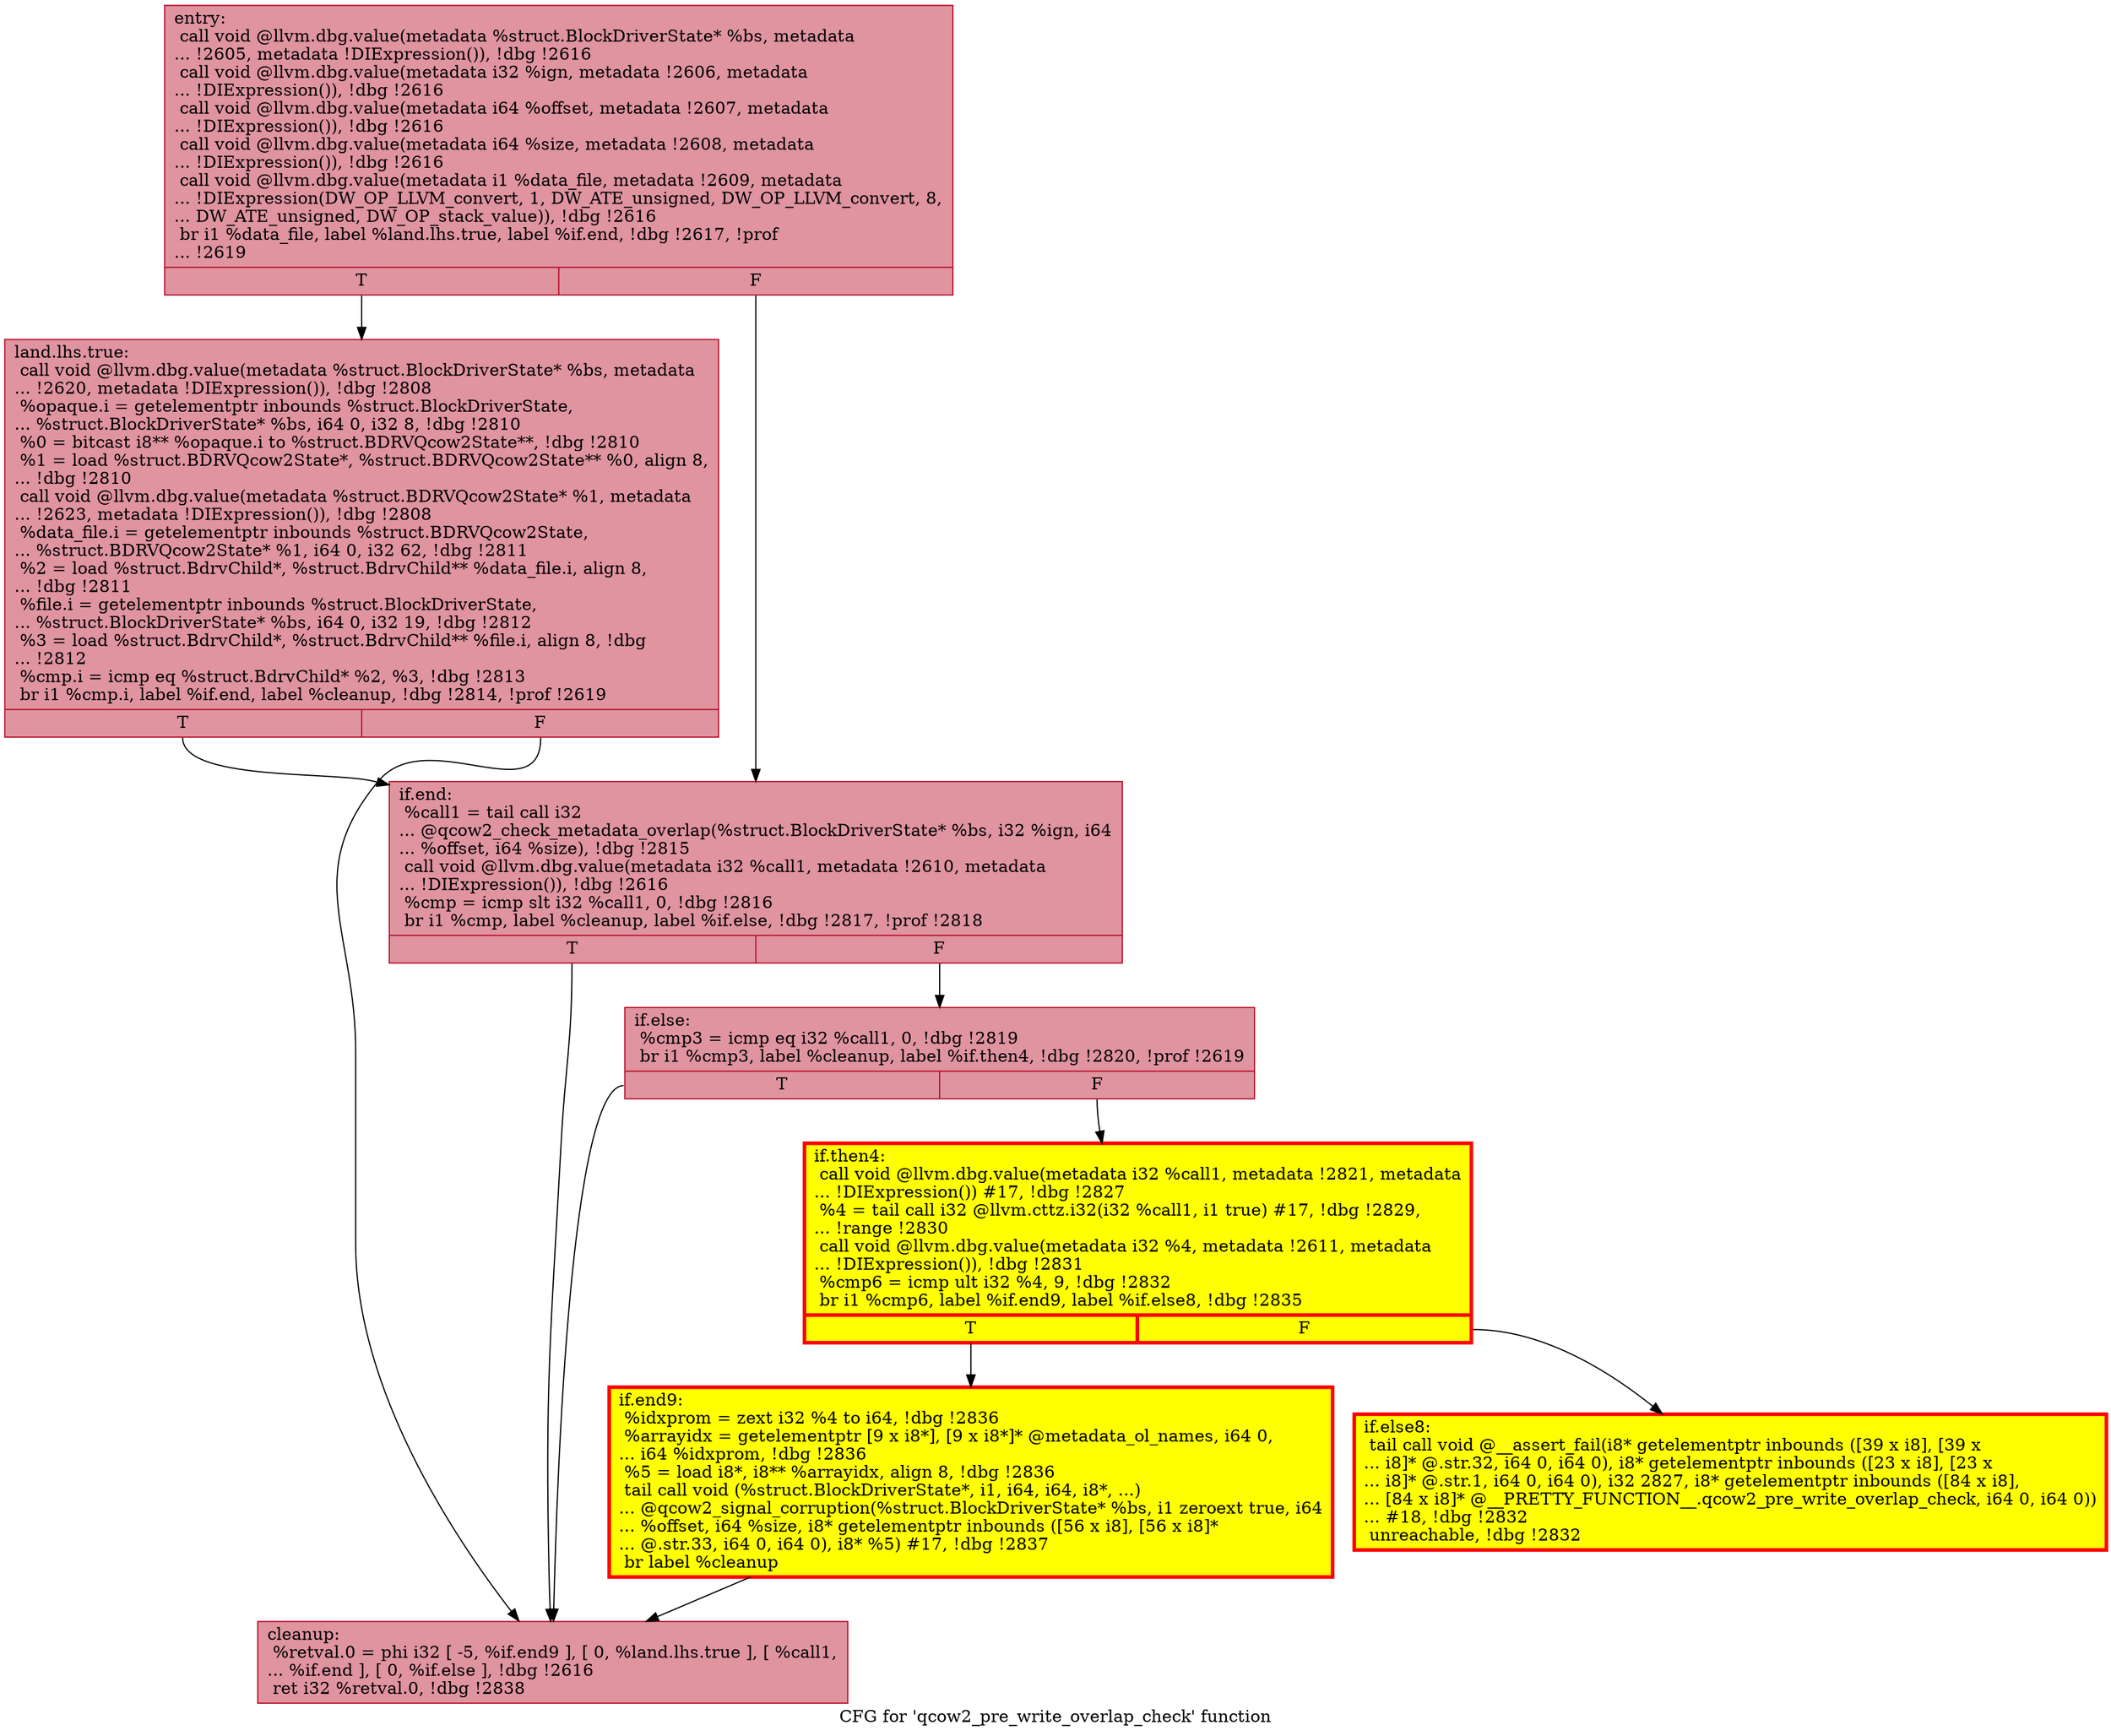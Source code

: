 digraph "CFG for 'qcow2_pre_write_overlap_check' function" {
	label="CFG for 'qcow2_pre_write_overlap_check' function";

	Node0x55f1d05284b0 [shape=record,color="#b70d28ff", style=filled, fillcolor="#b70d2870",label="{entry:\l  call void @llvm.dbg.value(metadata %struct.BlockDriverState* %bs, metadata\l... !2605, metadata !DIExpression()), !dbg !2616\l  call void @llvm.dbg.value(metadata i32 %ign, metadata !2606, metadata\l... !DIExpression()), !dbg !2616\l  call void @llvm.dbg.value(metadata i64 %offset, metadata !2607, metadata\l... !DIExpression()), !dbg !2616\l  call void @llvm.dbg.value(metadata i64 %size, metadata !2608, metadata\l... !DIExpression()), !dbg !2616\l  call void @llvm.dbg.value(metadata i1 %data_file, metadata !2609, metadata\l... !DIExpression(DW_OP_LLVM_convert, 1, DW_ATE_unsigned, DW_OP_LLVM_convert, 8,\l... DW_ATE_unsigned, DW_OP_stack_value)), !dbg !2616\l  br i1 %data_file, label %land.lhs.true, label %if.end, !dbg !2617, !prof\l... !2619\l|{<s0>T|<s1>F}}"];
	Node0x55f1d05284b0:s0 -> Node0x55f1d05fbd60;
	Node0x55f1d05284b0:s1 -> Node0x55f1d05fbd10;
	Node0x55f1d05fbd60 [shape=record,color="#b70d28ff", style=filled, fillcolor="#b70d2870",label="{land.lhs.true:                                    \l  call void @llvm.dbg.value(metadata %struct.BlockDriverState* %bs, metadata\l... !2620, metadata !DIExpression()), !dbg !2808\l  %opaque.i = getelementptr inbounds %struct.BlockDriverState,\l... %struct.BlockDriverState* %bs, i64 0, i32 8, !dbg !2810\l  %0 = bitcast i8** %opaque.i to %struct.BDRVQcow2State**, !dbg !2810\l  %1 = load %struct.BDRVQcow2State*, %struct.BDRVQcow2State** %0, align 8,\l... !dbg !2810\l  call void @llvm.dbg.value(metadata %struct.BDRVQcow2State* %1, metadata\l... !2623, metadata !DIExpression()), !dbg !2808\l  %data_file.i = getelementptr inbounds %struct.BDRVQcow2State,\l... %struct.BDRVQcow2State* %1, i64 0, i32 62, !dbg !2811\l  %2 = load %struct.BdrvChild*, %struct.BdrvChild** %data_file.i, align 8,\l... !dbg !2811\l  %file.i = getelementptr inbounds %struct.BlockDriverState,\l... %struct.BlockDriverState* %bs, i64 0, i32 19, !dbg !2812\l  %3 = load %struct.BdrvChild*, %struct.BdrvChild** %file.i, align 8, !dbg\l... !2812\l  %cmp.i = icmp eq %struct.BdrvChild* %2, %3, !dbg !2813\l  br i1 %cmp.i, label %if.end, label %cleanup, !dbg !2814, !prof !2619\l|{<s0>T|<s1>F}}"];
	Node0x55f1d05fbd60:s0 -> Node0x55f1d05fbd10;
	Node0x55f1d05fbd60:s1 -> Node0x55f1d05fc550;
	Node0x55f1d05fbd10 [shape=record,color="#b70d28ff", style=filled, fillcolor="#b70d2870",label="{if.end:                                           \l  %call1 = tail call i32\l... @qcow2_check_metadata_overlap(%struct.BlockDriverState* %bs, i32 %ign, i64\l... %offset, i64 %size), !dbg !2815\l  call void @llvm.dbg.value(metadata i32 %call1, metadata !2610, metadata\l... !DIExpression()), !dbg !2616\l  %cmp = icmp slt i32 %call1, 0, !dbg !2816\l  br i1 %cmp, label %cleanup, label %if.else, !dbg !2817, !prof !2818\l|{<s0>T|<s1>F}}"];
	Node0x55f1d05fbd10:s0 -> Node0x55f1d05fc550;
	Node0x55f1d05fbd10:s1 -> Node0x55f1d05fcd40;
	Node0x55f1d05fcd40 [shape=record,color="#b70d28ff", style=filled, fillcolor="#b70d2870",label="{if.else:                                          \l  %cmp3 = icmp eq i32 %call1, 0, !dbg !2819\l  br i1 %cmp3, label %cleanup, label %if.then4, !dbg !2820, !prof !2619\l|{<s0>T|<s1>F}}"];
	Node0x55f1d05fcd40:s0 -> Node0x55f1d05fc550;
	Node0x55f1d05fcd40:s1 -> Node0x55f1d05fb570;
	Node0x55f1d05fb570 [shape=record,penwidth=3.0, style="filled", color="red", fillcolor="yellow",label="{if.then4:                                         \l  call void @llvm.dbg.value(metadata i32 %call1, metadata !2821, metadata\l... !DIExpression()) #17, !dbg !2827\l  %4 = tail call i32 @llvm.cttz.i32(i32 %call1, i1 true) #17, !dbg !2829,\l... !range !2830\l  call void @llvm.dbg.value(metadata i32 %4, metadata !2611, metadata\l... !DIExpression()), !dbg !2831\l  %cmp6 = icmp ult i32 %4, 9, !dbg !2832\l  br i1 %cmp6, label %if.end9, label %if.else8, !dbg !2835\l|{<s0>T|<s1>F}}"];
	Node0x55f1d05fb570:s0 -> Node0x55f1d05fe780;
	Node0x55f1d05fb570:s1 -> Node0x55f1d05fe7d0;
	Node0x55f1d05fe7d0 [shape=record,penwidth=3.0, style="filled", color="red", fillcolor="yellow",label="{if.else8:                                         \l  tail call void @__assert_fail(i8* getelementptr inbounds ([39 x i8], [39 x\l... i8]* @.str.32, i64 0, i64 0), i8* getelementptr inbounds ([23 x i8], [23 x\l... i8]* @.str.1, i64 0, i64 0), i32 2827, i8* getelementptr inbounds ([84 x i8],\l... [84 x i8]* @__PRETTY_FUNCTION__.qcow2_pre_write_overlap_check, i64 0, i64 0))\l... #18, !dbg !2832\l  unreachable, !dbg !2832\l}"];
	Node0x55f1d05fe780 [shape=record,penwidth=3.0, style="filled", color="red", fillcolor="yellow",label="{if.end9:                                          \l  %idxprom = zext i32 %4 to i64, !dbg !2836\l  %arrayidx = getelementptr [9 x i8*], [9 x i8*]* @metadata_ol_names, i64 0,\l... i64 %idxprom, !dbg !2836\l  %5 = load i8*, i8** %arrayidx, align 8, !dbg !2836\l  tail call void (%struct.BlockDriverState*, i1, i64, i64, i8*, ...)\l... @qcow2_signal_corruption(%struct.BlockDriverState* %bs, i1 zeroext true, i64\l... %offset, i64 %size, i8* getelementptr inbounds ([56 x i8], [56 x i8]*\l... @.str.33, i64 0, i64 0), i8* %5) #17, !dbg !2837\l  br label %cleanup\l}"];
	Node0x55f1d05fe780 -> Node0x55f1d05fc550;
	Node0x55f1d05fc550 [shape=record,color="#b70d28ff", style=filled, fillcolor="#b70d2870",label="{cleanup:                                          \l  %retval.0 = phi i32 [ -5, %if.end9 ], [ 0, %land.lhs.true ], [ %call1,\l... %if.end ], [ 0, %if.else ], !dbg !2616\l  ret i32 %retval.0, !dbg !2838\l}"];
}
